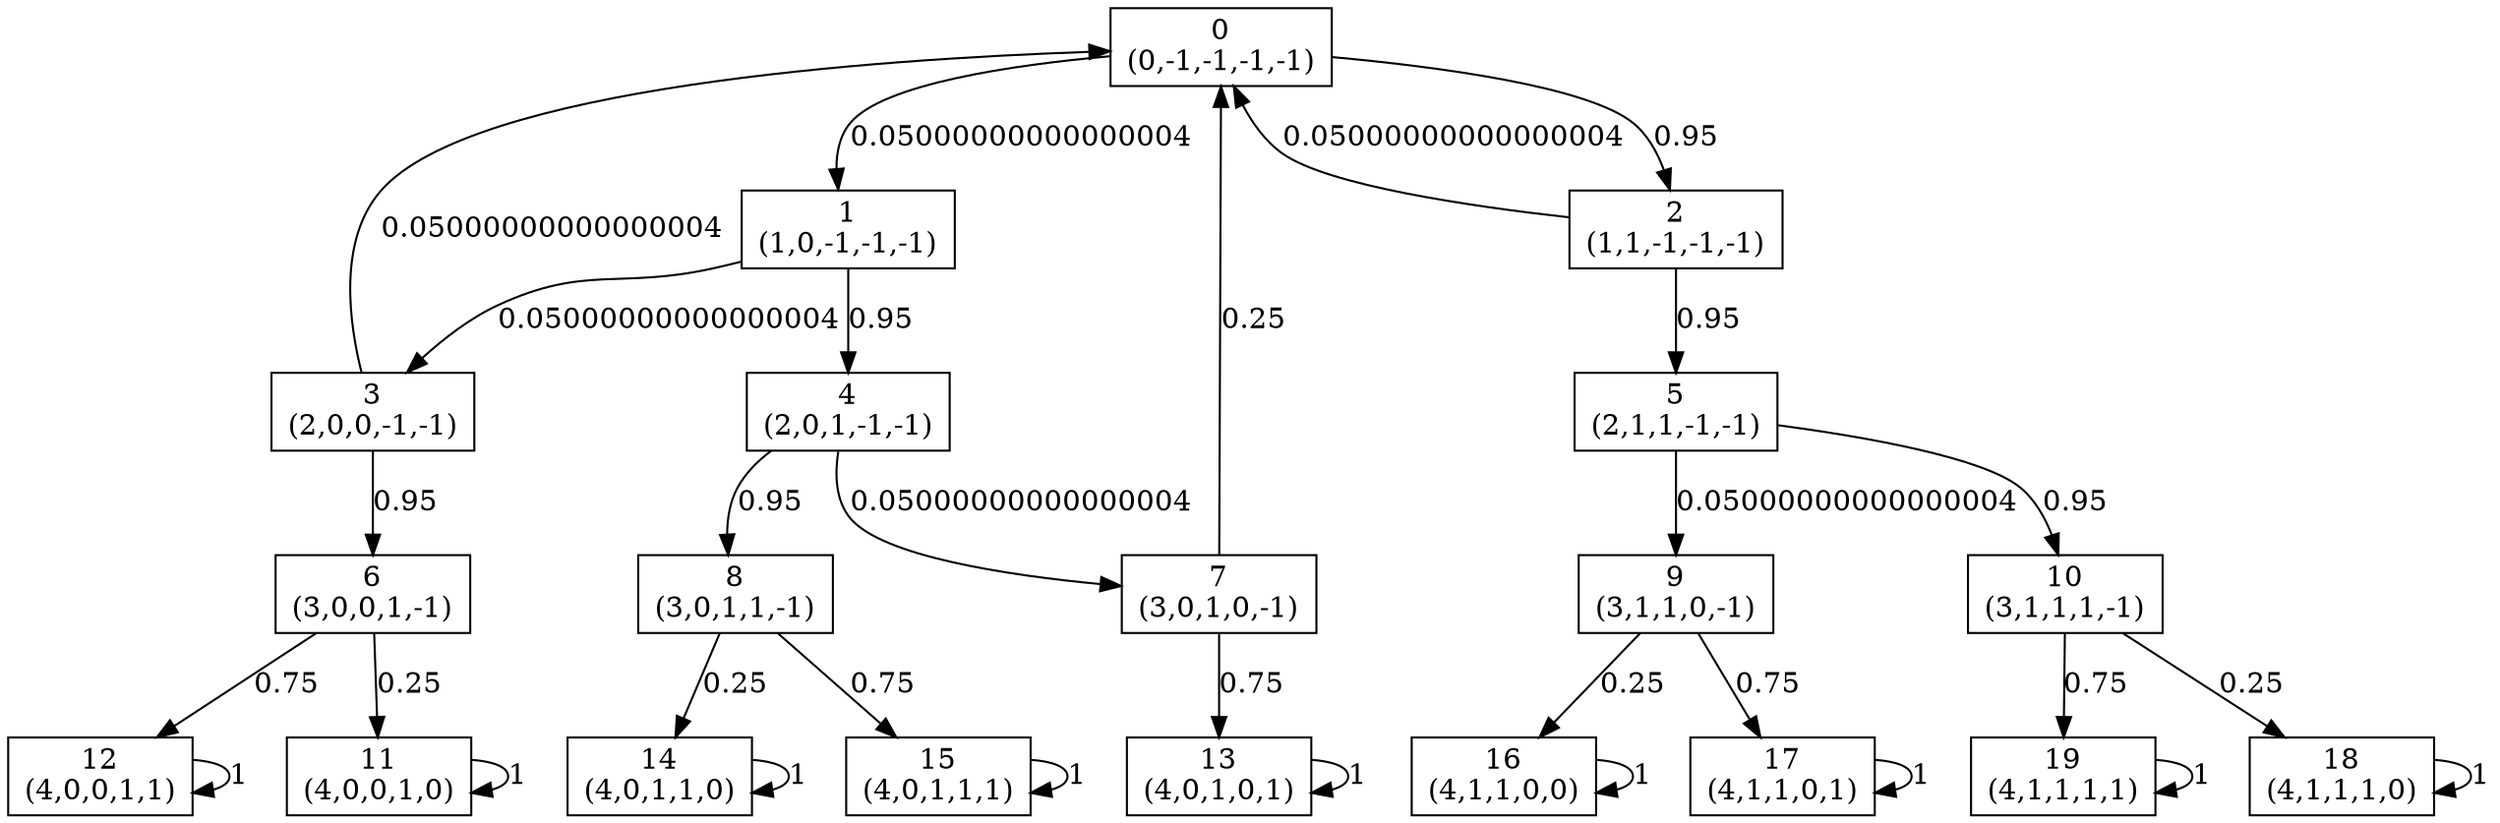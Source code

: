 digraph P {
node [shape=box];
0 -> 1 [ label="0.05000000000000004" ];
0 -> 2 [ label="0.95" ];
1 -> 3 [ label="0.05000000000000004" ];
1 -> 4 [ label="0.95" ];
2 -> 0 [ label="0.05000000000000004" ];
2 -> 5 [ label="0.95" ];
3 -> 0 [ label="0.05000000000000004" ];
3 -> 6 [ label="0.95" ];
4 -> 7 [ label="0.05000000000000004" ];
4 -> 8 [ label="0.95" ];
5 -> 9 [ label="0.05000000000000004" ];
5 -> 10 [ label="0.95" ];
6 -> 11 [ label="0.25" ];
6 -> 12 [ label="0.75" ];
7 -> 0 [ label="0.25" ];
7 -> 13 [ label="0.75" ];
8 -> 14 [ label="0.25" ];
8 -> 15 [ label="0.75" ];
9 -> 16 [ label="0.25" ];
9 -> 17 [ label="0.75" ];
10 -> 18 [ label="0.25" ];
10 -> 19 [ label="0.75" ];
11 -> 11 [ label="1" ];
12 -> 12 [ label="1" ];
13 -> 13 [ label="1" ];
14 -> 14 [ label="1" ];
15 -> 15 [ label="1" ];
16 -> 16 [ label="1" ];
17 -> 17 [ label="1" ];
18 -> 18 [ label="1" ];
19 -> 19 [ label="1" ];
0 [label="0\n(0,-1,-1,-1,-1)"];
1 [label="1\n(1,0,-1,-1,-1)"];
2 [label="2\n(1,1,-1,-1,-1)"];
3 [label="3\n(2,0,0,-1,-1)"];
4 [label="4\n(2,0,1,-1,-1)"];
5 [label="5\n(2,1,1,-1,-1)"];
6 [label="6\n(3,0,0,1,-1)"];
7 [label="7\n(3,0,1,0,-1)"];
8 [label="8\n(3,0,1,1,-1)"];
9 [label="9\n(3,1,1,0,-1)"];
10 [label="10\n(3,1,1,1,-1)"];
11 [label="11\n(4,0,0,1,0)"];
12 [label="12\n(4,0,0,1,1)"];
13 [label="13\n(4,0,1,0,1)"];
14 [label="14\n(4,0,1,1,0)"];
15 [label="15\n(4,0,1,1,1)"];
16 [label="16\n(4,1,1,0,0)"];
17 [label="17\n(4,1,1,0,1)"];
18 [label="18\n(4,1,1,1,0)"];
19 [label="19\n(4,1,1,1,1)"];
}
